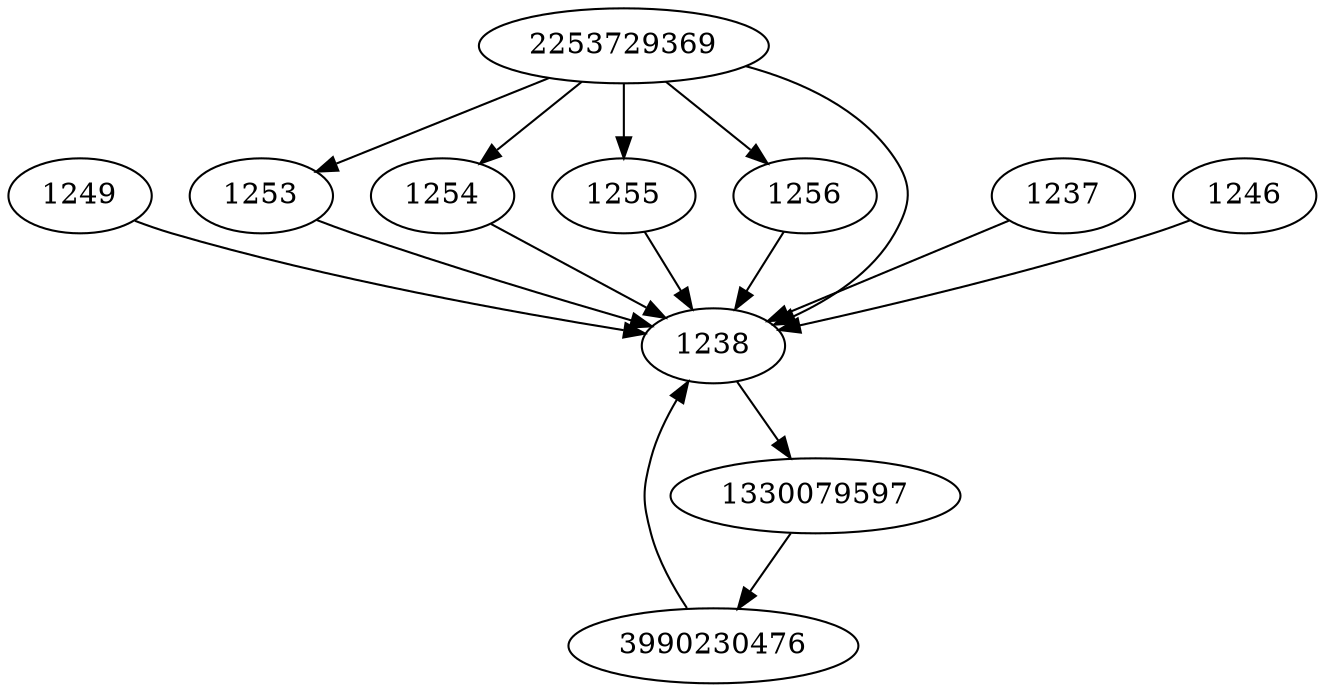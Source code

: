 strict digraph  {
1249;
1253;
1254;
1255;
1256;
3990230476;
1330079597;
1237;
1238;
2253729369;
1246;
1249 -> 1238;
1253 -> 1238;
1254 -> 1238;
1255 -> 1238;
1256 -> 1238;
3990230476 -> 1238;
1330079597 -> 3990230476;
1237 -> 1238;
1238 -> 1330079597;
2253729369 -> 1238;
2253729369 -> 1253;
2253729369 -> 1254;
2253729369 -> 1255;
2253729369 -> 1256;
1246 -> 1238;
}
